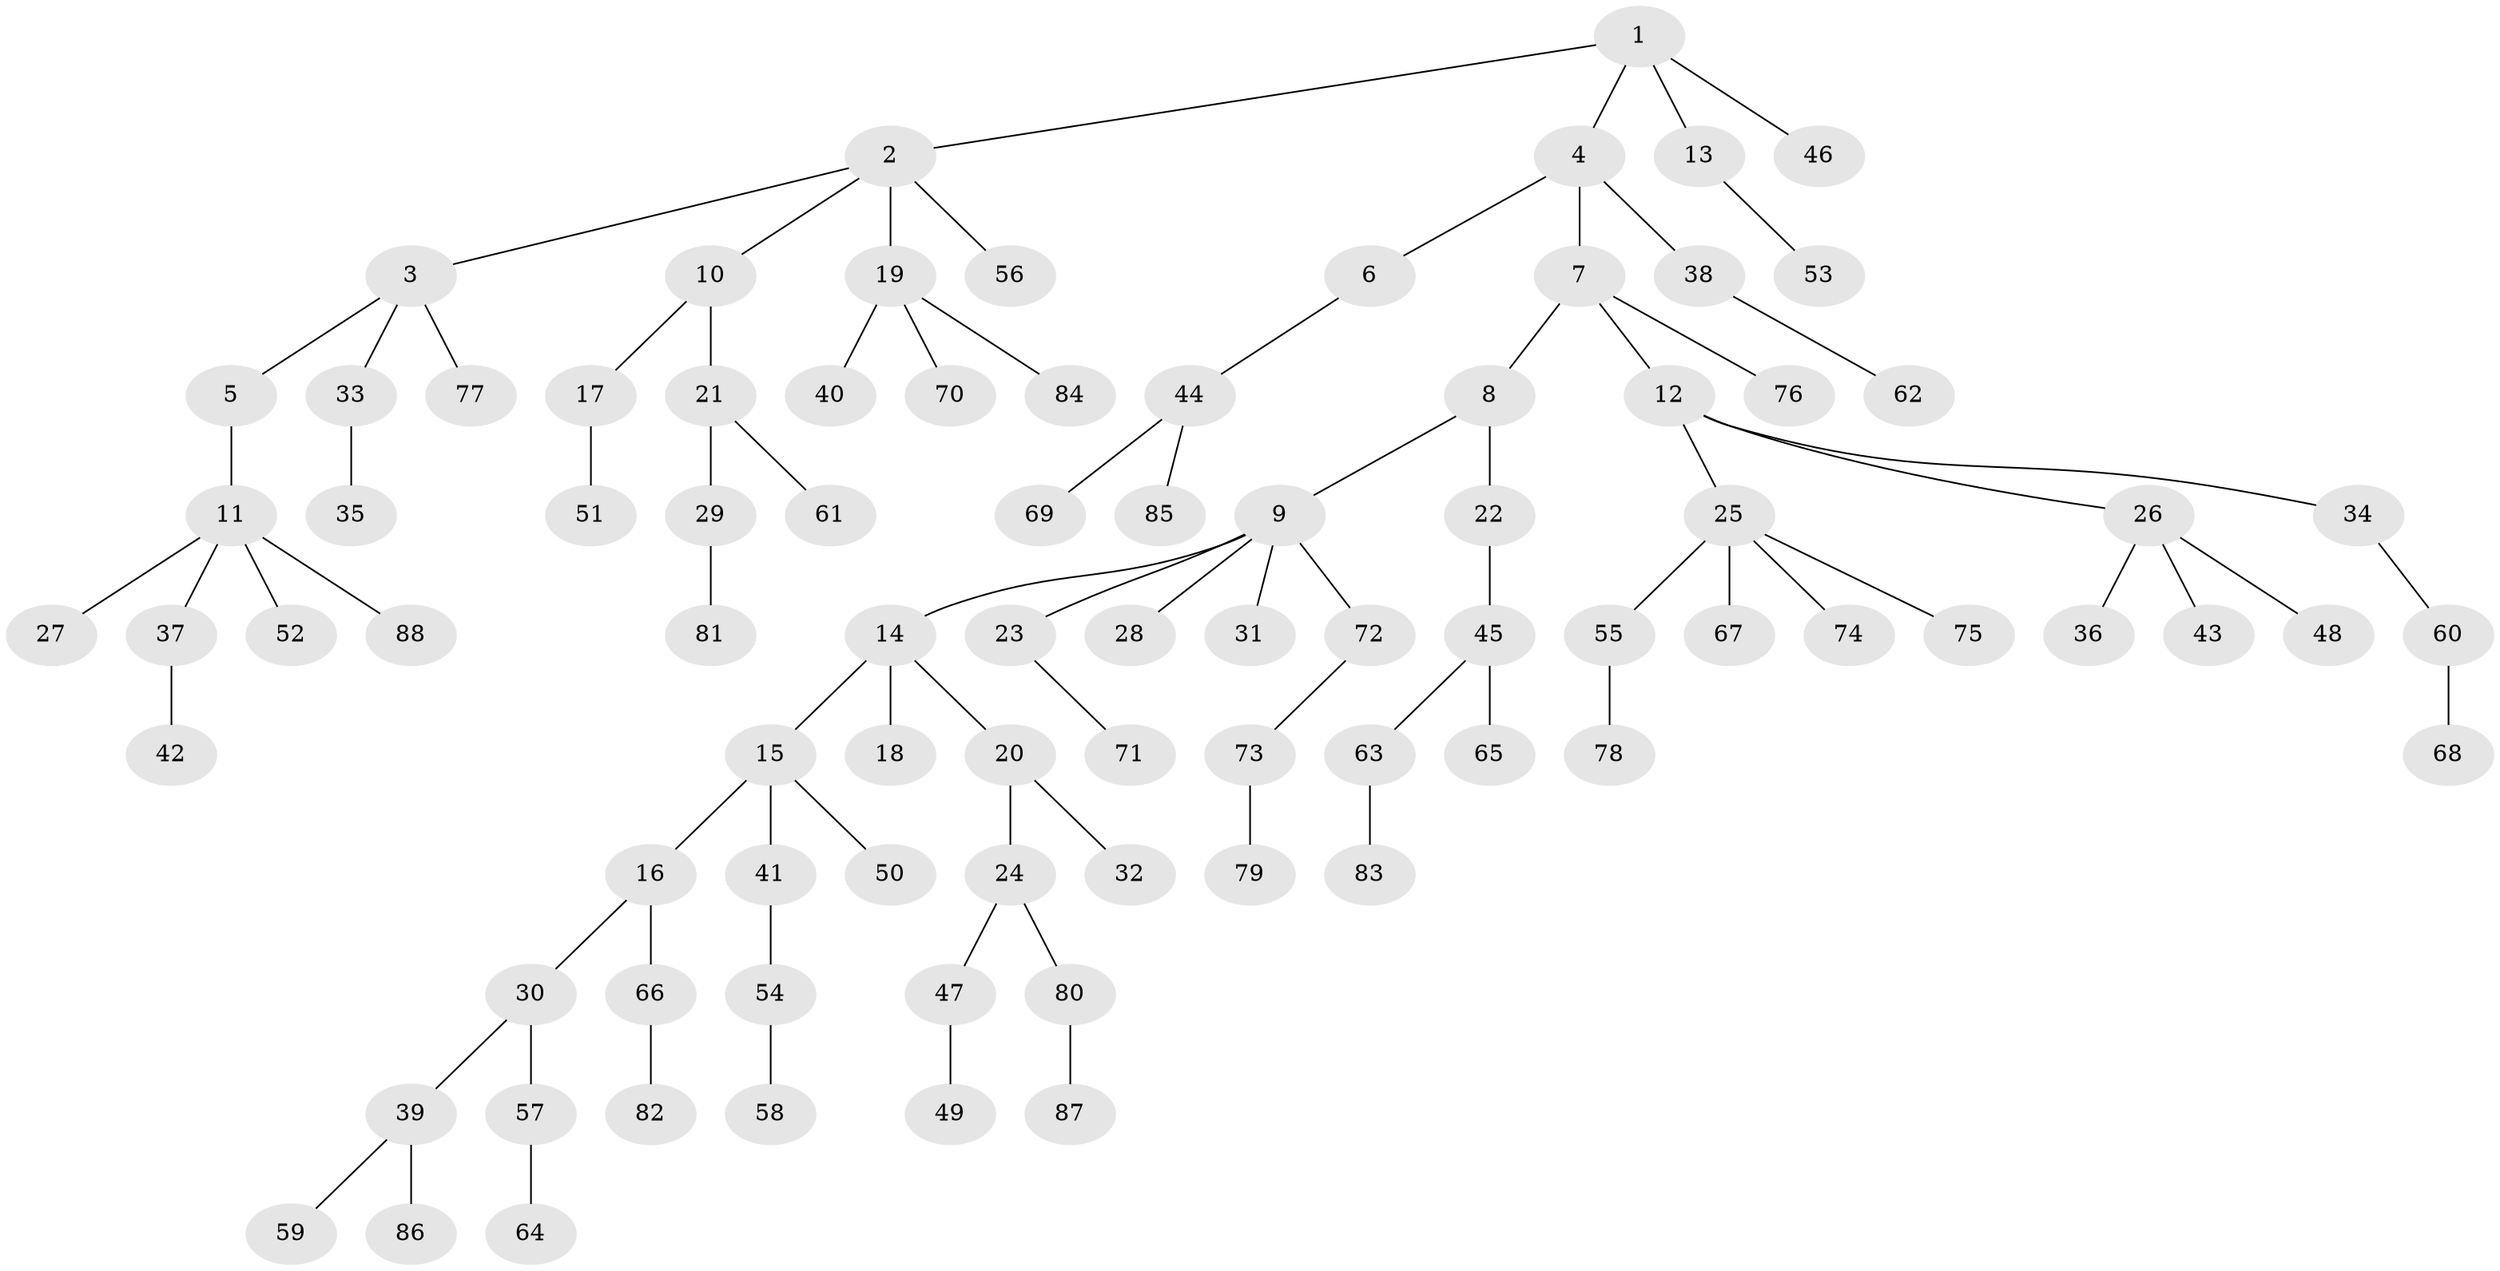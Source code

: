 // coarse degree distribution, {9: 0.038461538461538464, 2: 0.15384615384615385, 3: 0.038461538461538464, 5: 0.038461538461538464, 7: 0.038461538461538464, 1: 0.6923076923076923}
// Generated by graph-tools (version 1.1) at 2025/19/03/04/25 18:19:08]
// undirected, 88 vertices, 87 edges
graph export_dot {
graph [start="1"]
  node [color=gray90,style=filled];
  1;
  2;
  3;
  4;
  5;
  6;
  7;
  8;
  9;
  10;
  11;
  12;
  13;
  14;
  15;
  16;
  17;
  18;
  19;
  20;
  21;
  22;
  23;
  24;
  25;
  26;
  27;
  28;
  29;
  30;
  31;
  32;
  33;
  34;
  35;
  36;
  37;
  38;
  39;
  40;
  41;
  42;
  43;
  44;
  45;
  46;
  47;
  48;
  49;
  50;
  51;
  52;
  53;
  54;
  55;
  56;
  57;
  58;
  59;
  60;
  61;
  62;
  63;
  64;
  65;
  66;
  67;
  68;
  69;
  70;
  71;
  72;
  73;
  74;
  75;
  76;
  77;
  78;
  79;
  80;
  81;
  82;
  83;
  84;
  85;
  86;
  87;
  88;
  1 -- 2;
  1 -- 4;
  1 -- 13;
  1 -- 46;
  2 -- 3;
  2 -- 10;
  2 -- 19;
  2 -- 56;
  3 -- 5;
  3 -- 33;
  3 -- 77;
  4 -- 6;
  4 -- 7;
  4 -- 38;
  5 -- 11;
  6 -- 44;
  7 -- 8;
  7 -- 12;
  7 -- 76;
  8 -- 9;
  8 -- 22;
  9 -- 14;
  9 -- 23;
  9 -- 28;
  9 -- 31;
  9 -- 72;
  10 -- 17;
  10 -- 21;
  11 -- 27;
  11 -- 37;
  11 -- 52;
  11 -- 88;
  12 -- 25;
  12 -- 26;
  12 -- 34;
  13 -- 53;
  14 -- 15;
  14 -- 18;
  14 -- 20;
  15 -- 16;
  15 -- 41;
  15 -- 50;
  16 -- 30;
  16 -- 66;
  17 -- 51;
  19 -- 40;
  19 -- 70;
  19 -- 84;
  20 -- 24;
  20 -- 32;
  21 -- 29;
  21 -- 61;
  22 -- 45;
  23 -- 71;
  24 -- 47;
  24 -- 80;
  25 -- 55;
  25 -- 67;
  25 -- 74;
  25 -- 75;
  26 -- 36;
  26 -- 43;
  26 -- 48;
  29 -- 81;
  30 -- 39;
  30 -- 57;
  33 -- 35;
  34 -- 60;
  37 -- 42;
  38 -- 62;
  39 -- 59;
  39 -- 86;
  41 -- 54;
  44 -- 69;
  44 -- 85;
  45 -- 63;
  45 -- 65;
  47 -- 49;
  54 -- 58;
  55 -- 78;
  57 -- 64;
  60 -- 68;
  63 -- 83;
  66 -- 82;
  72 -- 73;
  73 -- 79;
  80 -- 87;
}

